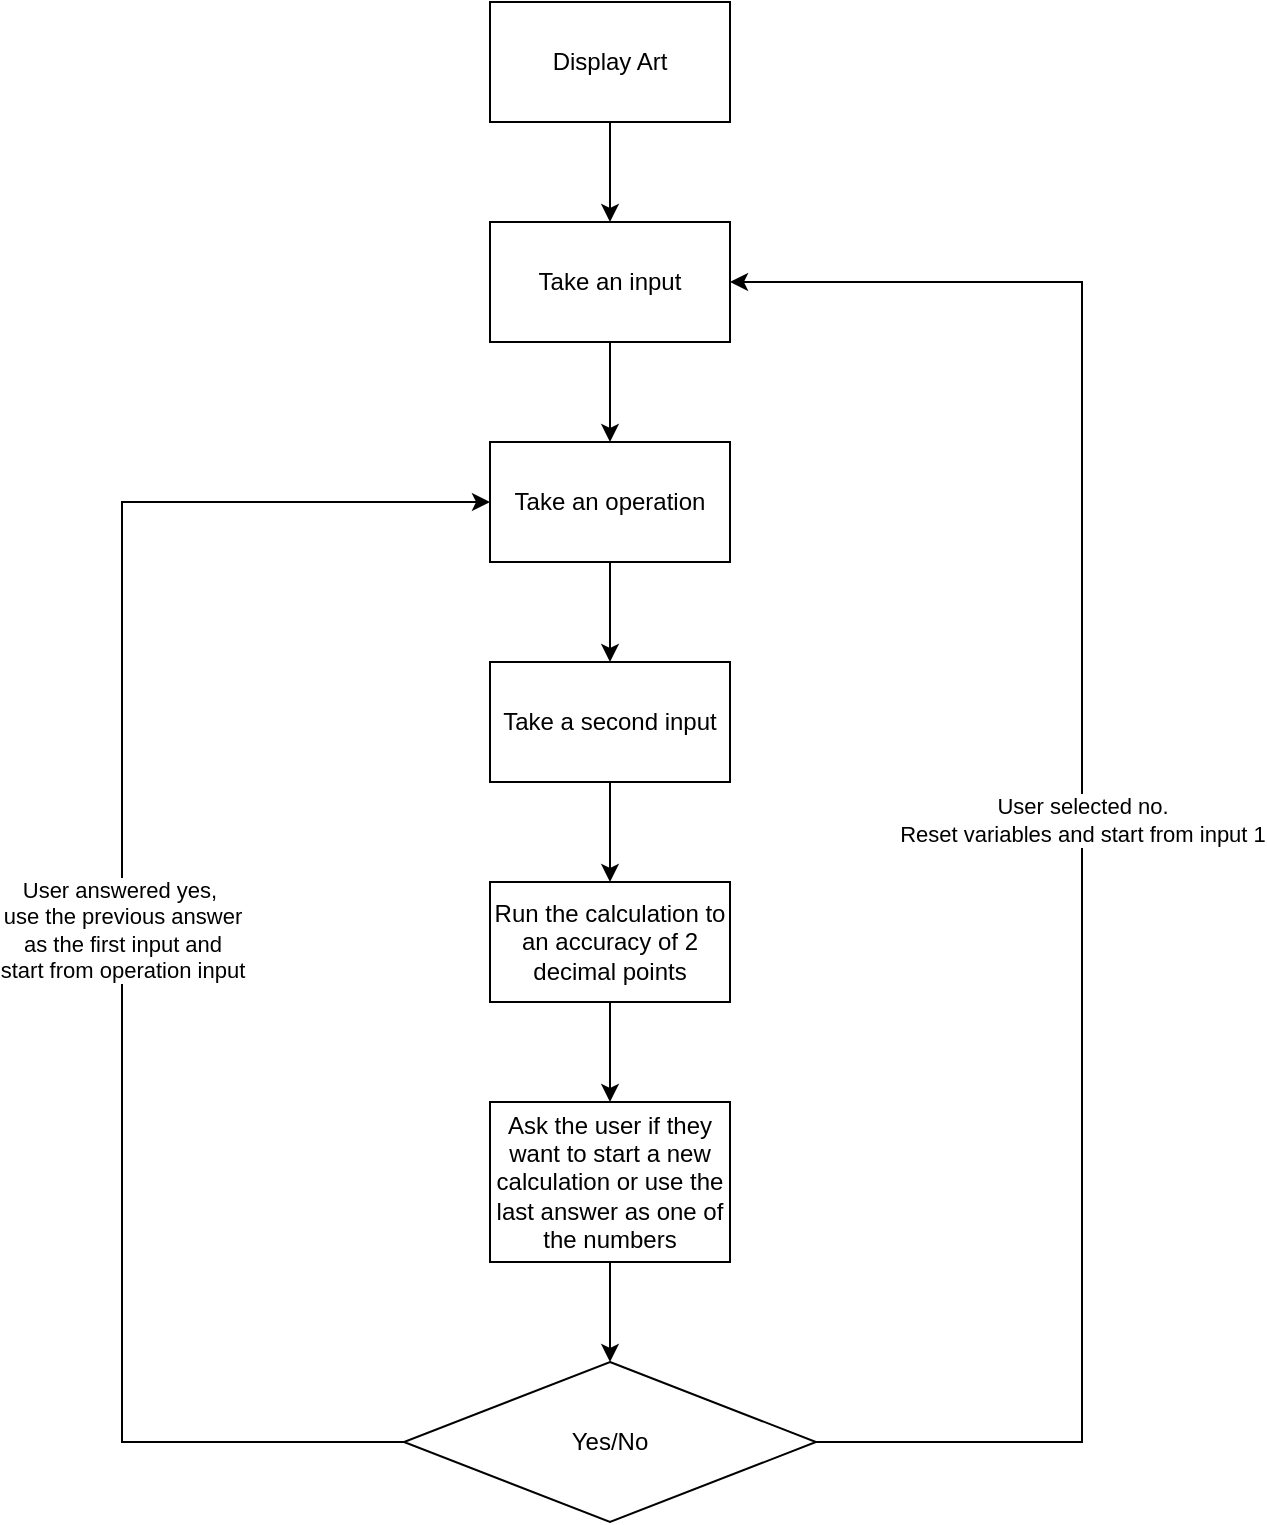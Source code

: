 <mxfile version="14.2.9" type="github">
  <diagram id="o1sKu1jpbNbeaetWaV6L" name="Page-1">
    <mxGraphModel dx="1422" dy="762" grid="1" gridSize="10" guides="1" tooltips="1" connect="1" arrows="1" fold="1" page="1" pageScale="1" pageWidth="827" pageHeight="1169" math="0" shadow="0">
      <root>
        <mxCell id="0" />
        <mxCell id="1" parent="0" />
        <mxCell id="2rsVLe3R_XvaNPSrzZ8c-10" style="edgeStyle=orthogonalEdgeStyle;rounded=0;orthogonalLoop=1;jettySize=auto;html=1;exitX=0.5;exitY=1;exitDx=0;exitDy=0;entryX=0.5;entryY=0;entryDx=0;entryDy=0;" edge="1" parent="1" source="2rsVLe3R_XvaNPSrzZ8c-1" target="2rsVLe3R_XvaNPSrzZ8c-2">
          <mxGeometry relative="1" as="geometry" />
        </mxCell>
        <mxCell id="2rsVLe3R_XvaNPSrzZ8c-1" value="Display Art&lt;br&gt;" style="rounded=0;whiteSpace=wrap;html=1;" vertex="1" parent="1">
          <mxGeometry x="354" y="70" width="120" height="60" as="geometry" />
        </mxCell>
        <mxCell id="2rsVLe3R_XvaNPSrzZ8c-11" style="edgeStyle=orthogonalEdgeStyle;rounded=0;orthogonalLoop=1;jettySize=auto;html=1;exitX=0.5;exitY=1;exitDx=0;exitDy=0;entryX=0.5;entryY=0;entryDx=0;entryDy=0;" edge="1" parent="1" source="2rsVLe3R_XvaNPSrzZ8c-2" target="2rsVLe3R_XvaNPSrzZ8c-3">
          <mxGeometry relative="1" as="geometry" />
        </mxCell>
        <mxCell id="2rsVLe3R_XvaNPSrzZ8c-2" value="Take an input" style="rounded=0;whiteSpace=wrap;html=1;" vertex="1" parent="1">
          <mxGeometry x="354" y="180" width="120" height="60" as="geometry" />
        </mxCell>
        <mxCell id="2rsVLe3R_XvaNPSrzZ8c-12" style="edgeStyle=orthogonalEdgeStyle;rounded=0;orthogonalLoop=1;jettySize=auto;html=1;exitX=0.5;exitY=1;exitDx=0;exitDy=0;entryX=0.5;entryY=0;entryDx=0;entryDy=0;" edge="1" parent="1" source="2rsVLe3R_XvaNPSrzZ8c-3" target="2rsVLe3R_XvaNPSrzZ8c-4">
          <mxGeometry relative="1" as="geometry" />
        </mxCell>
        <mxCell id="2rsVLe3R_XvaNPSrzZ8c-3" value="Take an operation" style="rounded=0;whiteSpace=wrap;html=1;" vertex="1" parent="1">
          <mxGeometry x="354" y="290" width="120" height="60" as="geometry" />
        </mxCell>
        <mxCell id="2rsVLe3R_XvaNPSrzZ8c-13" style="edgeStyle=orthogonalEdgeStyle;rounded=0;orthogonalLoop=1;jettySize=auto;html=1;exitX=0.5;exitY=1;exitDx=0;exitDy=0;entryX=0.5;entryY=0;entryDx=0;entryDy=0;" edge="1" parent="1" source="2rsVLe3R_XvaNPSrzZ8c-4" target="2rsVLe3R_XvaNPSrzZ8c-5">
          <mxGeometry relative="1" as="geometry" />
        </mxCell>
        <mxCell id="2rsVLe3R_XvaNPSrzZ8c-4" value="Take a second input&lt;br&gt;" style="rounded=0;whiteSpace=wrap;html=1;" vertex="1" parent="1">
          <mxGeometry x="354" y="400" width="120" height="60" as="geometry" />
        </mxCell>
        <mxCell id="2rsVLe3R_XvaNPSrzZ8c-14" style="edgeStyle=orthogonalEdgeStyle;rounded=0;orthogonalLoop=1;jettySize=auto;html=1;exitX=0.5;exitY=1;exitDx=0;exitDy=0;entryX=0.5;entryY=0;entryDx=0;entryDy=0;" edge="1" parent="1" source="2rsVLe3R_XvaNPSrzZ8c-5" target="2rsVLe3R_XvaNPSrzZ8c-9">
          <mxGeometry relative="1" as="geometry" />
        </mxCell>
        <mxCell id="2rsVLe3R_XvaNPSrzZ8c-5" value="Run the calculation to an accuracy of 2 decimal points" style="rounded=0;whiteSpace=wrap;html=1;" vertex="1" parent="1">
          <mxGeometry x="354" y="510" width="120" height="60" as="geometry" />
        </mxCell>
        <mxCell id="2rsVLe3R_XvaNPSrzZ8c-16" value="User answered yes,&amp;nbsp;&lt;br&gt;use the previous answer&lt;br&gt;as the first input and&lt;br&gt;start from operation input" style="edgeStyle=orthogonalEdgeStyle;rounded=0;orthogonalLoop=1;jettySize=auto;html=1;exitX=0;exitY=0.5;exitDx=0;exitDy=0;entryX=0;entryY=0.5;entryDx=0;entryDy=0;" edge="1" parent="1" source="2rsVLe3R_XvaNPSrzZ8c-7" target="2rsVLe3R_XvaNPSrzZ8c-3">
          <mxGeometry relative="1" as="geometry">
            <mxPoint x="170" y="312" as="targetPoint" />
            <Array as="points">
              <mxPoint x="170" y="790" />
              <mxPoint x="170" y="320" />
            </Array>
          </mxGeometry>
        </mxCell>
        <mxCell id="2rsVLe3R_XvaNPSrzZ8c-17" value="User selected no.&lt;br&gt;Reset variables and start from input 1" style="edgeStyle=orthogonalEdgeStyle;rounded=0;orthogonalLoop=1;jettySize=auto;html=1;exitX=1;exitY=0.5;exitDx=0;exitDy=0;entryX=1;entryY=0.5;entryDx=0;entryDy=0;" edge="1" parent="1" source="2rsVLe3R_XvaNPSrzZ8c-7" target="2rsVLe3R_XvaNPSrzZ8c-2">
          <mxGeometry relative="1" as="geometry">
            <mxPoint x="650" y="330" as="targetPoint" />
            <Array as="points">
              <mxPoint x="650" y="790" />
              <mxPoint x="650" y="210" />
            </Array>
          </mxGeometry>
        </mxCell>
        <mxCell id="2rsVLe3R_XvaNPSrzZ8c-7" value="Yes/No" style="rhombus;whiteSpace=wrap;html=1;" vertex="1" parent="1">
          <mxGeometry x="311" y="750" width="206" height="80" as="geometry" />
        </mxCell>
        <mxCell id="2rsVLe3R_XvaNPSrzZ8c-15" style="edgeStyle=orthogonalEdgeStyle;rounded=0;orthogonalLoop=1;jettySize=auto;html=1;exitX=0.5;exitY=1;exitDx=0;exitDy=0;entryX=0.5;entryY=0;entryDx=0;entryDy=0;" edge="1" parent="1" source="2rsVLe3R_XvaNPSrzZ8c-9" target="2rsVLe3R_XvaNPSrzZ8c-7">
          <mxGeometry relative="1" as="geometry" />
        </mxCell>
        <mxCell id="2rsVLe3R_XvaNPSrzZ8c-9" value="Ask the user if they want to start a new calculation or use the last answer as one of the numbers" style="rounded=0;whiteSpace=wrap;html=1;" vertex="1" parent="1">
          <mxGeometry x="354" y="620" width="120" height="80" as="geometry" />
        </mxCell>
      </root>
    </mxGraphModel>
  </diagram>
</mxfile>
